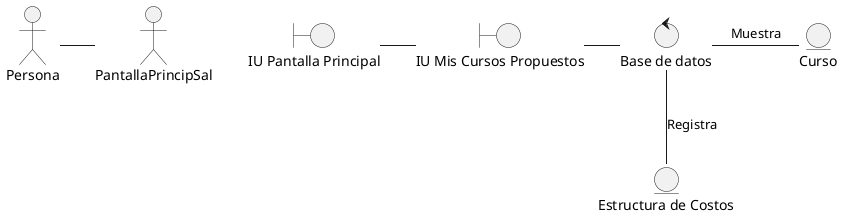 @startuml analisisClaseDiagramaUC6

actor  Persona as Persona
boundary "IU Pantalla Principal" as PantallaPrincipal
boundary "IU Mis Cursos Propuestos" as MisCursosPropuestos
control "Base de datos" as Controlador
entity Curso as Curso
entity "Estructura de Costos" as Costo
Persona -r- PantallaPrincipSal
PantallaPrincipal -r- MisCursosPropuestos
MisCursosPropuestos -r- Controlador 
Controlador -r- Curso : Muestra
Controlador -- Costo: Registra
@enduml 